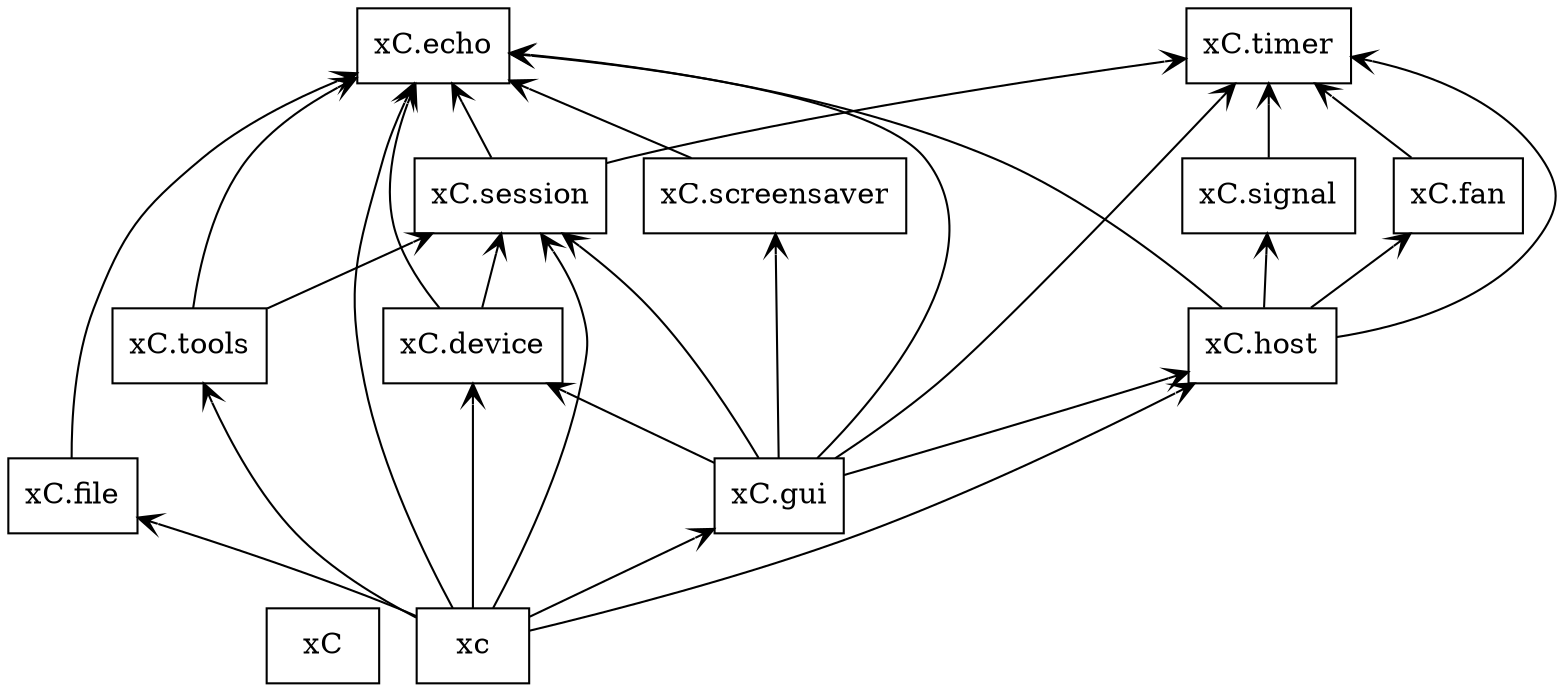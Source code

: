 digraph "packages" {
charset="utf-8"
rankdir=BT
"0" [label="xC", shape="box"];
"1" [label="xC.device", shape="box"];
"2" [label="xC.echo", shape="box"];
"3" [label="xC.fan", shape="box"];
"4" [label="xC.file", shape="box"];
"5" [label="xC.gui", shape="box"];
"6" [label="xC.host", shape="box"];
"7" [label="xC.screensaver", shape="box"];
"8" [label="xC.session", shape="box"];
"9" [label="xC.signal", shape="box"];
"10" [label="xC.timer", shape="box"];
"11" [label="xC.tools", shape="box"];
"12" [label="xc", shape="box"];
"1" -> "2" [arrowhead="open", arrowtail="none"];
"1" -> "8" [arrowhead="open", arrowtail="none"];
"3" -> "10" [arrowhead="open", arrowtail="none"];
"4" -> "2" [arrowhead="open", arrowtail="none"];
"5" -> "1" [arrowhead="open", arrowtail="none"];
"5" -> "2" [arrowhead="open", arrowtail="none"];
"5" -> "6" [arrowhead="open", arrowtail="none"];
"5" -> "7" [arrowhead="open", arrowtail="none"];
"5" -> "8" [arrowhead="open", arrowtail="none"];
"5" -> "10" [arrowhead="open", arrowtail="none"];
"6" -> "2" [arrowhead="open", arrowtail="none"];
"6" -> "3" [arrowhead="open", arrowtail="none"];
"6" -> "9" [arrowhead="open", arrowtail="none"];
"6" -> "10" [arrowhead="open", arrowtail="none"];
"7" -> "2" [arrowhead="open", arrowtail="none"];
"8" -> "2" [arrowhead="open", arrowtail="none"];
"8" -> "10" [arrowhead="open", arrowtail="none"];
"9" -> "10" [arrowhead="open", arrowtail="none"];
"11" -> "2" [arrowhead="open", arrowtail="none"];
"11" -> "8" [arrowhead="open", arrowtail="none"];
"12" -> "1" [arrowhead="open", arrowtail="none"];
"12" -> "2" [arrowhead="open", arrowtail="none"];
"12" -> "4" [arrowhead="open", arrowtail="none"];
"12" -> "5" [arrowhead="open", arrowtail="none"];
"12" -> "6" [arrowhead="open", arrowtail="none"];
"12" -> "8" [arrowhead="open", arrowtail="none"];
"12" -> "11" [arrowhead="open", arrowtail="none"];
}
